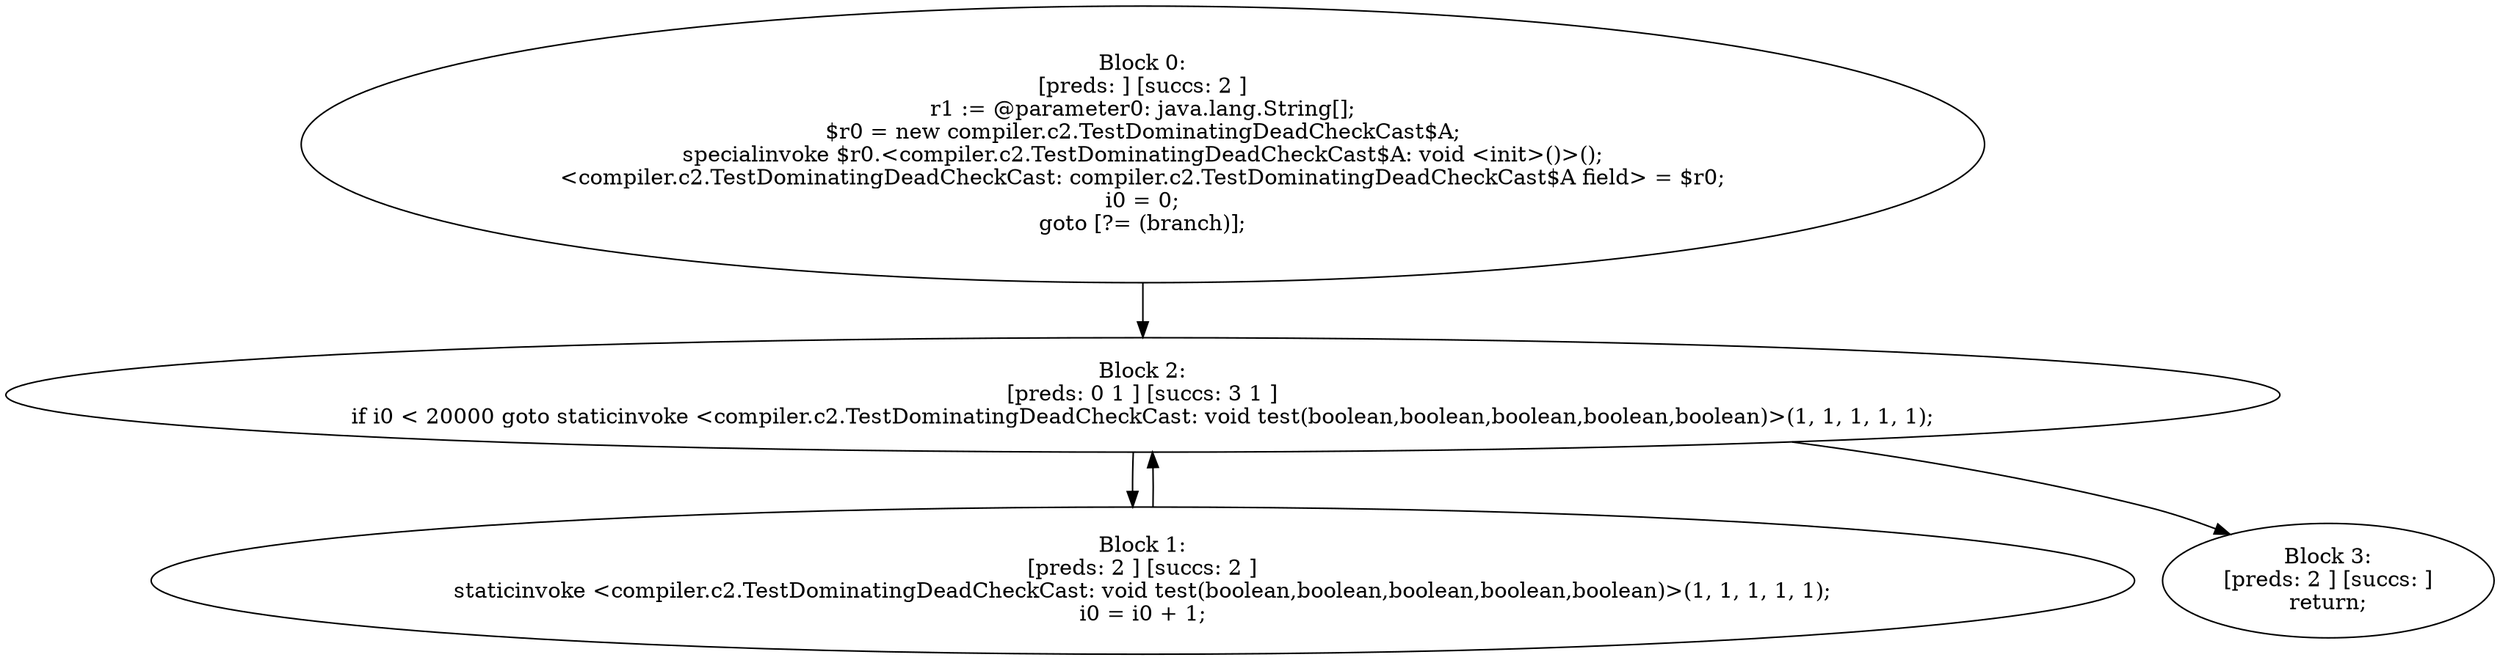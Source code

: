 digraph "unitGraph" {
    "Block 0:
[preds: ] [succs: 2 ]
r1 := @parameter0: java.lang.String[];
$r0 = new compiler.c2.TestDominatingDeadCheckCast$A;
specialinvoke $r0.<compiler.c2.TestDominatingDeadCheckCast$A: void <init>()>();
<compiler.c2.TestDominatingDeadCheckCast: compiler.c2.TestDominatingDeadCheckCast$A field> = $r0;
i0 = 0;
goto [?= (branch)];
"
    "Block 1:
[preds: 2 ] [succs: 2 ]
staticinvoke <compiler.c2.TestDominatingDeadCheckCast: void test(boolean,boolean,boolean,boolean,boolean)>(1, 1, 1, 1, 1);
i0 = i0 + 1;
"
    "Block 2:
[preds: 0 1 ] [succs: 3 1 ]
if i0 < 20000 goto staticinvoke <compiler.c2.TestDominatingDeadCheckCast: void test(boolean,boolean,boolean,boolean,boolean)>(1, 1, 1, 1, 1);
"
    "Block 3:
[preds: 2 ] [succs: ]
return;
"
    "Block 0:
[preds: ] [succs: 2 ]
r1 := @parameter0: java.lang.String[];
$r0 = new compiler.c2.TestDominatingDeadCheckCast$A;
specialinvoke $r0.<compiler.c2.TestDominatingDeadCheckCast$A: void <init>()>();
<compiler.c2.TestDominatingDeadCheckCast: compiler.c2.TestDominatingDeadCheckCast$A field> = $r0;
i0 = 0;
goto [?= (branch)];
"->"Block 2:
[preds: 0 1 ] [succs: 3 1 ]
if i0 < 20000 goto staticinvoke <compiler.c2.TestDominatingDeadCheckCast: void test(boolean,boolean,boolean,boolean,boolean)>(1, 1, 1, 1, 1);
";
    "Block 1:
[preds: 2 ] [succs: 2 ]
staticinvoke <compiler.c2.TestDominatingDeadCheckCast: void test(boolean,boolean,boolean,boolean,boolean)>(1, 1, 1, 1, 1);
i0 = i0 + 1;
"->"Block 2:
[preds: 0 1 ] [succs: 3 1 ]
if i0 < 20000 goto staticinvoke <compiler.c2.TestDominatingDeadCheckCast: void test(boolean,boolean,boolean,boolean,boolean)>(1, 1, 1, 1, 1);
";
    "Block 2:
[preds: 0 1 ] [succs: 3 1 ]
if i0 < 20000 goto staticinvoke <compiler.c2.TestDominatingDeadCheckCast: void test(boolean,boolean,boolean,boolean,boolean)>(1, 1, 1, 1, 1);
"->"Block 3:
[preds: 2 ] [succs: ]
return;
";
    "Block 2:
[preds: 0 1 ] [succs: 3 1 ]
if i0 < 20000 goto staticinvoke <compiler.c2.TestDominatingDeadCheckCast: void test(boolean,boolean,boolean,boolean,boolean)>(1, 1, 1, 1, 1);
"->"Block 1:
[preds: 2 ] [succs: 2 ]
staticinvoke <compiler.c2.TestDominatingDeadCheckCast: void test(boolean,boolean,boolean,boolean,boolean)>(1, 1, 1, 1, 1);
i0 = i0 + 1;
";
}
